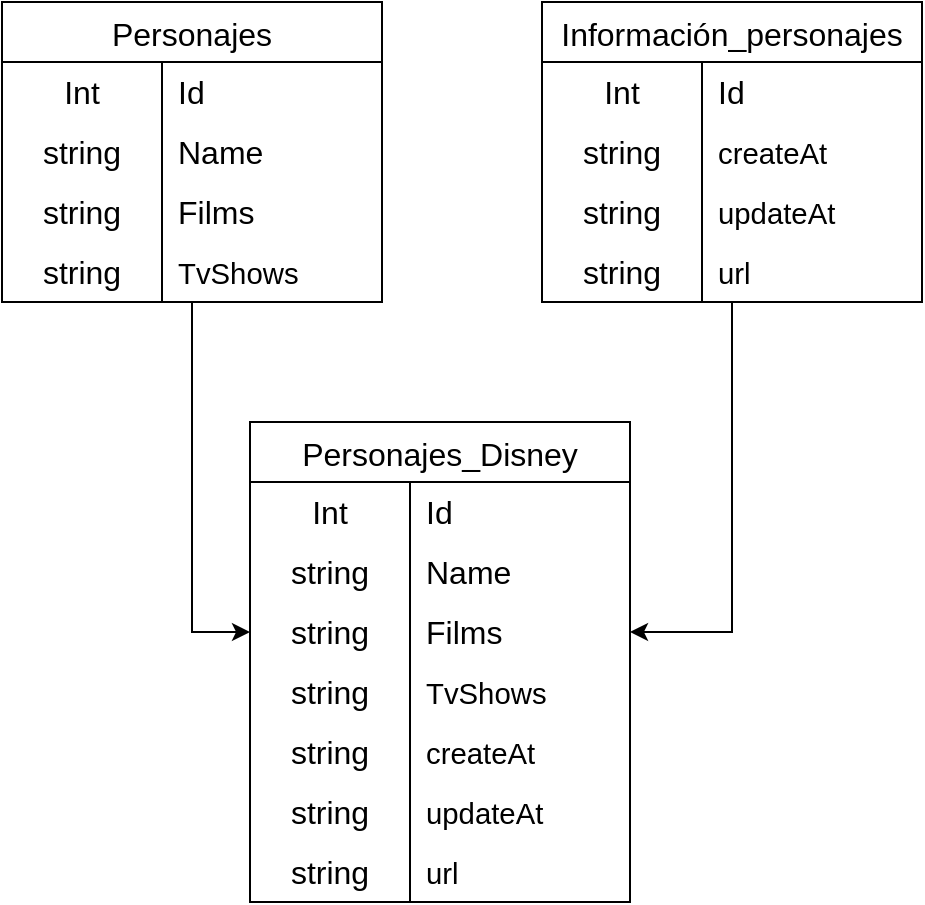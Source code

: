 <mxfile version="26.2.8">
  <diagram name="Página-1" id="vSk2lG3FpKrfV-mYr21L">
    <mxGraphModel grid="1" page="1" gridSize="10" guides="1" tooltips="1" connect="1" arrows="1" fold="1" pageScale="1" pageWidth="827" pageHeight="1169" math="0" shadow="0">
      <root>
        <mxCell id="0" />
        <mxCell id="1" parent="0" />
        <mxCell id="FcnxupR0SD0-MRJQGnLf-106" style="edgeStyle=orthogonalEdgeStyle;rounded=0;orthogonalLoop=1;jettySize=auto;html=1;entryX=0;entryY=0.5;entryDx=0;entryDy=0;" edge="1" parent="1" source="FcnxupR0SD0-MRJQGnLf-41" target="FcnxupR0SD0-MRJQGnLf-100">
          <mxGeometry relative="1" as="geometry" />
        </mxCell>
        <mxCell id="FcnxupR0SD0-MRJQGnLf-41" value="Personajes" style="shape=table;startSize=30;container=1;collapsible=0;childLayout=tableLayout;fixedRows=1;rowLines=0;fontStyle=0;strokeColor=default;fontSize=16;" vertex="1" parent="1">
          <mxGeometry x="100" y="510" width="190" height="150" as="geometry" />
        </mxCell>
        <mxCell id="FcnxupR0SD0-MRJQGnLf-42" value="" style="shape=tableRow;horizontal=0;startSize=0;swimlaneHead=0;swimlaneBody=0;top=0;left=0;bottom=0;right=0;collapsible=0;dropTarget=0;fillColor=none;points=[[0,0.5],[1,0.5]];portConstraint=eastwest;strokeColor=inherit;fontSize=16;" vertex="1" parent="FcnxupR0SD0-MRJQGnLf-41">
          <mxGeometry y="30" width="190" height="30" as="geometry" />
        </mxCell>
        <mxCell id="FcnxupR0SD0-MRJQGnLf-43" value="Int" style="shape=partialRectangle;html=1;whiteSpace=wrap;connectable=0;fillColor=none;top=0;left=0;bottom=0;right=0;overflow=hidden;pointerEvents=1;strokeColor=inherit;fontSize=16;" vertex="1" parent="FcnxupR0SD0-MRJQGnLf-42">
          <mxGeometry width="80" height="30" as="geometry">
            <mxRectangle width="80" height="30" as="alternateBounds" />
          </mxGeometry>
        </mxCell>
        <mxCell id="FcnxupR0SD0-MRJQGnLf-44" value="Id&lt;span style=&quot;white-space: pre;&quot;&gt;&#x9;&lt;/span&gt;" style="shape=partialRectangle;html=1;whiteSpace=wrap;connectable=0;fillColor=none;top=0;left=0;bottom=0;right=0;align=left;spacingLeft=6;overflow=hidden;strokeColor=inherit;fontSize=16;" vertex="1" parent="FcnxupR0SD0-MRJQGnLf-42">
          <mxGeometry x="80" width="110" height="30" as="geometry">
            <mxRectangle width="110" height="30" as="alternateBounds" />
          </mxGeometry>
        </mxCell>
        <mxCell id="FcnxupR0SD0-MRJQGnLf-45" value="" style="shape=tableRow;horizontal=0;startSize=0;swimlaneHead=0;swimlaneBody=0;top=0;left=0;bottom=0;right=0;collapsible=0;dropTarget=0;fillColor=none;points=[[0,0.5],[1,0.5]];portConstraint=eastwest;strokeColor=inherit;fontSize=16;" vertex="1" parent="FcnxupR0SD0-MRJQGnLf-41">
          <mxGeometry y="60" width="190" height="30" as="geometry" />
        </mxCell>
        <mxCell id="FcnxupR0SD0-MRJQGnLf-46" value="string" style="shape=partialRectangle;html=1;whiteSpace=wrap;connectable=0;fillColor=none;top=0;left=0;bottom=0;right=0;overflow=hidden;strokeColor=inherit;fontSize=16;" vertex="1" parent="FcnxupR0SD0-MRJQGnLf-45">
          <mxGeometry width="80" height="30" as="geometry">
            <mxRectangle width="80" height="30" as="alternateBounds" />
          </mxGeometry>
        </mxCell>
        <mxCell id="FcnxupR0SD0-MRJQGnLf-47" value="Name" style="shape=partialRectangle;html=1;whiteSpace=wrap;connectable=0;fillColor=none;top=0;left=0;bottom=0;right=0;align=left;spacingLeft=6;overflow=hidden;strokeColor=inherit;fontSize=16;" vertex="1" parent="FcnxupR0SD0-MRJQGnLf-45">
          <mxGeometry x="80" width="110" height="30" as="geometry">
            <mxRectangle width="110" height="30" as="alternateBounds" />
          </mxGeometry>
        </mxCell>
        <mxCell id="FcnxupR0SD0-MRJQGnLf-48" value="" style="shape=tableRow;horizontal=0;startSize=0;swimlaneHead=0;swimlaneBody=0;top=0;left=0;bottom=0;right=0;collapsible=0;dropTarget=0;fillColor=none;points=[[0,0.5],[1,0.5]];portConstraint=eastwest;strokeColor=inherit;fontSize=16;" vertex="1" parent="FcnxupR0SD0-MRJQGnLf-41">
          <mxGeometry y="90" width="190" height="30" as="geometry" />
        </mxCell>
        <mxCell id="FcnxupR0SD0-MRJQGnLf-49" value="string" style="shape=partialRectangle;html=1;whiteSpace=wrap;connectable=0;fillColor=none;top=0;left=0;bottom=0;right=0;overflow=hidden;strokeColor=inherit;fontSize=16;" vertex="1" parent="FcnxupR0SD0-MRJQGnLf-48">
          <mxGeometry width="80" height="30" as="geometry">
            <mxRectangle width="80" height="30" as="alternateBounds" />
          </mxGeometry>
        </mxCell>
        <mxCell id="FcnxupR0SD0-MRJQGnLf-50" value="Films" style="shape=partialRectangle;html=1;whiteSpace=wrap;connectable=0;fillColor=none;top=0;left=0;bottom=0;right=0;align=left;spacingLeft=6;overflow=hidden;strokeColor=inherit;fontSize=16;" vertex="1" parent="FcnxupR0SD0-MRJQGnLf-48">
          <mxGeometry x="80" width="110" height="30" as="geometry">
            <mxRectangle width="110" height="30" as="alternateBounds" />
          </mxGeometry>
        </mxCell>
        <mxCell id="FcnxupR0SD0-MRJQGnLf-51" style="shape=tableRow;horizontal=0;startSize=0;swimlaneHead=0;swimlaneBody=0;top=0;left=0;bottom=0;right=0;collapsible=0;dropTarget=0;fillColor=none;points=[[0,0.5],[1,0.5]];portConstraint=eastwest;strokeColor=inherit;fontSize=16;" vertex="1" parent="FcnxupR0SD0-MRJQGnLf-41">
          <mxGeometry y="120" width="190" height="30" as="geometry" />
        </mxCell>
        <mxCell id="FcnxupR0SD0-MRJQGnLf-52" value="string" style="shape=partialRectangle;html=1;whiteSpace=wrap;connectable=0;fillColor=none;top=0;left=0;bottom=0;right=0;overflow=hidden;strokeColor=inherit;fontSize=16;" vertex="1" parent="FcnxupR0SD0-MRJQGnLf-51">
          <mxGeometry width="80" height="30" as="geometry">
            <mxRectangle width="80" height="30" as="alternateBounds" />
          </mxGeometry>
        </mxCell>
        <mxCell id="FcnxupR0SD0-MRJQGnLf-53" value="&lt;span style=&quot;font-size: 11pt; line-height: 115%; color: black;&quot;&gt;TvShows&lt;/span&gt;" style="shape=partialRectangle;html=1;whiteSpace=wrap;connectable=0;fillColor=none;top=0;left=0;bottom=0;right=0;align=left;spacingLeft=6;overflow=hidden;strokeColor=inherit;fontSize=16;" vertex="1" parent="FcnxupR0SD0-MRJQGnLf-51">
          <mxGeometry x="80" width="110" height="30" as="geometry">
            <mxRectangle width="110" height="30" as="alternateBounds" />
          </mxGeometry>
        </mxCell>
        <mxCell id="FcnxupR0SD0-MRJQGnLf-107" style="edgeStyle=orthogonalEdgeStyle;rounded=0;orthogonalLoop=1;jettySize=auto;html=1;entryX=1;entryY=0.5;entryDx=0;entryDy=0;" edge="1" parent="1" source="FcnxupR0SD0-MRJQGnLf-54" target="FcnxupR0SD0-MRJQGnLf-100">
          <mxGeometry relative="1" as="geometry" />
        </mxCell>
        <mxCell id="FcnxupR0SD0-MRJQGnLf-54" value="Información_personajes" style="shape=table;startSize=30;container=1;collapsible=0;childLayout=tableLayout;fixedRows=1;rowLines=0;fontStyle=0;strokeColor=default;fontSize=16;" vertex="1" parent="1">
          <mxGeometry x="370" y="510" width="190" height="150" as="geometry" />
        </mxCell>
        <mxCell id="FcnxupR0SD0-MRJQGnLf-55" value="" style="shape=tableRow;horizontal=0;startSize=0;swimlaneHead=0;swimlaneBody=0;top=0;left=0;bottom=0;right=0;collapsible=0;dropTarget=0;fillColor=none;points=[[0,0.5],[1,0.5]];portConstraint=eastwest;strokeColor=inherit;fontSize=16;" vertex="1" parent="FcnxupR0SD0-MRJQGnLf-54">
          <mxGeometry y="30" width="190" height="30" as="geometry" />
        </mxCell>
        <mxCell id="FcnxupR0SD0-MRJQGnLf-56" value="Int" style="shape=partialRectangle;html=1;whiteSpace=wrap;connectable=0;fillColor=none;top=0;left=0;bottom=0;right=0;overflow=hidden;pointerEvents=1;strokeColor=inherit;fontSize=16;" vertex="1" parent="FcnxupR0SD0-MRJQGnLf-55">
          <mxGeometry width="80" height="30" as="geometry">
            <mxRectangle width="80" height="30" as="alternateBounds" />
          </mxGeometry>
        </mxCell>
        <mxCell id="FcnxupR0SD0-MRJQGnLf-57" value="Id&lt;span style=&quot;white-space: pre;&quot;&gt;&#x9;&lt;/span&gt;" style="shape=partialRectangle;html=1;whiteSpace=wrap;connectable=0;fillColor=none;top=0;left=0;bottom=0;right=0;align=left;spacingLeft=6;overflow=hidden;strokeColor=inherit;fontSize=16;" vertex="1" parent="FcnxupR0SD0-MRJQGnLf-55">
          <mxGeometry x="80" width="110" height="30" as="geometry">
            <mxRectangle width="110" height="30" as="alternateBounds" />
          </mxGeometry>
        </mxCell>
        <mxCell id="FcnxupR0SD0-MRJQGnLf-58" value="" style="shape=tableRow;horizontal=0;startSize=0;swimlaneHead=0;swimlaneBody=0;top=0;left=0;bottom=0;right=0;collapsible=0;dropTarget=0;fillColor=none;points=[[0,0.5],[1,0.5]];portConstraint=eastwest;strokeColor=inherit;fontSize=16;" vertex="1" parent="FcnxupR0SD0-MRJQGnLf-54">
          <mxGeometry y="60" width="190" height="30" as="geometry" />
        </mxCell>
        <mxCell id="FcnxupR0SD0-MRJQGnLf-59" value="string" style="shape=partialRectangle;html=1;whiteSpace=wrap;connectable=0;fillColor=none;top=0;left=0;bottom=0;right=0;overflow=hidden;strokeColor=inherit;fontSize=16;" vertex="1" parent="FcnxupR0SD0-MRJQGnLf-58">
          <mxGeometry width="80" height="30" as="geometry">
            <mxRectangle width="80" height="30" as="alternateBounds" />
          </mxGeometry>
        </mxCell>
        <mxCell id="FcnxupR0SD0-MRJQGnLf-60" value="&lt;span style=&quot;font-size: 11pt; line-height: 115%; font-family: &amp;quot;Aptos Narrow&amp;quot;, sans-serif;&quot;&gt;createAt&lt;/span&gt;" style="shape=partialRectangle;html=1;whiteSpace=wrap;connectable=0;fillColor=none;top=0;left=0;bottom=0;right=0;align=left;spacingLeft=6;overflow=hidden;strokeColor=inherit;fontSize=16;" vertex="1" parent="FcnxupR0SD0-MRJQGnLf-58">
          <mxGeometry x="80" width="110" height="30" as="geometry">
            <mxRectangle width="110" height="30" as="alternateBounds" />
          </mxGeometry>
        </mxCell>
        <mxCell id="FcnxupR0SD0-MRJQGnLf-61" value="" style="shape=tableRow;horizontal=0;startSize=0;swimlaneHead=0;swimlaneBody=0;top=0;left=0;bottom=0;right=0;collapsible=0;dropTarget=0;fillColor=none;points=[[0,0.5],[1,0.5]];portConstraint=eastwest;strokeColor=inherit;fontSize=16;" vertex="1" parent="FcnxupR0SD0-MRJQGnLf-54">
          <mxGeometry y="90" width="190" height="30" as="geometry" />
        </mxCell>
        <mxCell id="FcnxupR0SD0-MRJQGnLf-62" value="string" style="shape=partialRectangle;html=1;whiteSpace=wrap;connectable=0;fillColor=none;top=0;left=0;bottom=0;right=0;overflow=hidden;strokeColor=inherit;fontSize=16;" vertex="1" parent="FcnxupR0SD0-MRJQGnLf-61">
          <mxGeometry width="80" height="30" as="geometry">
            <mxRectangle width="80" height="30" as="alternateBounds" />
          </mxGeometry>
        </mxCell>
        <mxCell id="FcnxupR0SD0-MRJQGnLf-63" value="&lt;span style=&quot;font-size: 11pt; line-height: 115%; font-family: &amp;quot;Aptos Narrow&amp;quot;, sans-serif;&quot;&gt;updateAt&lt;/span&gt;" style="shape=partialRectangle;html=1;whiteSpace=wrap;connectable=0;fillColor=none;top=0;left=0;bottom=0;right=0;align=left;spacingLeft=6;overflow=hidden;strokeColor=inherit;fontSize=16;" vertex="1" parent="FcnxupR0SD0-MRJQGnLf-61">
          <mxGeometry x="80" width="110" height="30" as="geometry">
            <mxRectangle width="110" height="30" as="alternateBounds" />
          </mxGeometry>
        </mxCell>
        <mxCell id="FcnxupR0SD0-MRJQGnLf-64" style="shape=tableRow;horizontal=0;startSize=0;swimlaneHead=0;swimlaneBody=0;top=0;left=0;bottom=0;right=0;collapsible=0;dropTarget=0;fillColor=none;points=[[0,0.5],[1,0.5]];portConstraint=eastwest;strokeColor=inherit;fontSize=16;" vertex="1" parent="FcnxupR0SD0-MRJQGnLf-54">
          <mxGeometry y="120" width="190" height="30" as="geometry" />
        </mxCell>
        <mxCell id="FcnxupR0SD0-MRJQGnLf-65" value="string" style="shape=partialRectangle;html=1;whiteSpace=wrap;connectable=0;fillColor=none;top=0;left=0;bottom=0;right=0;overflow=hidden;strokeColor=inherit;fontSize=16;" vertex="1" parent="FcnxupR0SD0-MRJQGnLf-64">
          <mxGeometry width="80" height="30" as="geometry">
            <mxRectangle width="80" height="30" as="alternateBounds" />
          </mxGeometry>
        </mxCell>
        <mxCell id="FcnxupR0SD0-MRJQGnLf-66" value="&lt;span style=&quot;font-size: 11pt; line-height: 115%; color: black;&quot;&gt;url&lt;/span&gt;" style="shape=partialRectangle;html=1;whiteSpace=wrap;connectable=0;fillColor=none;top=0;left=0;bottom=0;right=0;align=left;spacingLeft=6;overflow=hidden;strokeColor=inherit;fontSize=16;" vertex="1" parent="FcnxupR0SD0-MRJQGnLf-64">
          <mxGeometry x="80" width="110" height="30" as="geometry">
            <mxRectangle width="110" height="30" as="alternateBounds" />
          </mxGeometry>
        </mxCell>
        <mxCell id="FcnxupR0SD0-MRJQGnLf-80" value="Personajes_Disney" style="shape=table;startSize=30;container=1;collapsible=0;childLayout=tableLayout;fixedRows=1;rowLines=0;fontStyle=0;strokeColor=default;fontSize=16;" vertex="1" parent="1">
          <mxGeometry x="224" y="720" width="190" height="240" as="geometry" />
        </mxCell>
        <mxCell id="FcnxupR0SD0-MRJQGnLf-94" value="" style="shape=tableRow;horizontal=0;startSize=0;swimlaneHead=0;swimlaneBody=0;top=0;left=0;bottom=0;right=0;collapsible=0;dropTarget=0;fillColor=none;points=[[0,0.5],[1,0.5]];portConstraint=eastwest;strokeColor=inherit;fontSize=16;" vertex="1" parent="FcnxupR0SD0-MRJQGnLf-80">
          <mxGeometry y="30" width="190" height="30" as="geometry" />
        </mxCell>
        <mxCell id="FcnxupR0SD0-MRJQGnLf-95" value="Int" style="shape=partialRectangle;html=1;whiteSpace=wrap;connectable=0;fillColor=none;top=0;left=0;bottom=0;right=0;overflow=hidden;pointerEvents=1;strokeColor=inherit;fontSize=16;" vertex="1" parent="FcnxupR0SD0-MRJQGnLf-94">
          <mxGeometry width="80" height="30" as="geometry">
            <mxRectangle width="80" height="30" as="alternateBounds" />
          </mxGeometry>
        </mxCell>
        <mxCell id="FcnxupR0SD0-MRJQGnLf-96" value="Id&lt;span style=&quot;white-space: pre;&quot;&gt;&#x9;&lt;/span&gt;" style="shape=partialRectangle;html=1;whiteSpace=wrap;connectable=0;fillColor=none;top=0;left=0;bottom=0;right=0;align=left;spacingLeft=6;overflow=hidden;strokeColor=inherit;fontSize=16;" vertex="1" parent="FcnxupR0SD0-MRJQGnLf-94">
          <mxGeometry x="80" width="110" height="30" as="geometry">
            <mxRectangle width="110" height="30" as="alternateBounds" />
          </mxGeometry>
        </mxCell>
        <mxCell id="FcnxupR0SD0-MRJQGnLf-97" value="" style="shape=tableRow;horizontal=0;startSize=0;swimlaneHead=0;swimlaneBody=0;top=0;left=0;bottom=0;right=0;collapsible=0;dropTarget=0;fillColor=none;points=[[0,0.5],[1,0.5]];portConstraint=eastwest;strokeColor=inherit;fontSize=16;" vertex="1" parent="FcnxupR0SD0-MRJQGnLf-80">
          <mxGeometry y="60" width="190" height="30" as="geometry" />
        </mxCell>
        <mxCell id="FcnxupR0SD0-MRJQGnLf-98" value="string" style="shape=partialRectangle;html=1;whiteSpace=wrap;connectable=0;fillColor=none;top=0;left=0;bottom=0;right=0;overflow=hidden;strokeColor=inherit;fontSize=16;" vertex="1" parent="FcnxupR0SD0-MRJQGnLf-97">
          <mxGeometry width="80" height="30" as="geometry">
            <mxRectangle width="80" height="30" as="alternateBounds" />
          </mxGeometry>
        </mxCell>
        <mxCell id="FcnxupR0SD0-MRJQGnLf-99" value="Name" style="shape=partialRectangle;html=1;whiteSpace=wrap;connectable=0;fillColor=none;top=0;left=0;bottom=0;right=0;align=left;spacingLeft=6;overflow=hidden;strokeColor=inherit;fontSize=16;" vertex="1" parent="FcnxupR0SD0-MRJQGnLf-97">
          <mxGeometry x="80" width="110" height="30" as="geometry">
            <mxRectangle width="110" height="30" as="alternateBounds" />
          </mxGeometry>
        </mxCell>
        <mxCell id="FcnxupR0SD0-MRJQGnLf-100" value="" style="shape=tableRow;horizontal=0;startSize=0;swimlaneHead=0;swimlaneBody=0;top=0;left=0;bottom=0;right=0;collapsible=0;dropTarget=0;fillColor=none;points=[[0,0.5],[1,0.5]];portConstraint=eastwest;strokeColor=inherit;fontSize=16;" vertex="1" parent="FcnxupR0SD0-MRJQGnLf-80">
          <mxGeometry y="90" width="190" height="30" as="geometry" />
        </mxCell>
        <mxCell id="FcnxupR0SD0-MRJQGnLf-101" value="string" style="shape=partialRectangle;html=1;whiteSpace=wrap;connectable=0;fillColor=none;top=0;left=0;bottom=0;right=0;overflow=hidden;strokeColor=inherit;fontSize=16;" vertex="1" parent="FcnxupR0SD0-MRJQGnLf-100">
          <mxGeometry width="80" height="30" as="geometry">
            <mxRectangle width="80" height="30" as="alternateBounds" />
          </mxGeometry>
        </mxCell>
        <mxCell id="FcnxupR0SD0-MRJQGnLf-102" value="Films" style="shape=partialRectangle;html=1;whiteSpace=wrap;connectable=0;fillColor=none;top=0;left=0;bottom=0;right=0;align=left;spacingLeft=6;overflow=hidden;strokeColor=inherit;fontSize=16;" vertex="1" parent="FcnxupR0SD0-MRJQGnLf-100">
          <mxGeometry x="80" width="110" height="30" as="geometry">
            <mxRectangle width="110" height="30" as="alternateBounds" />
          </mxGeometry>
        </mxCell>
        <mxCell id="FcnxupR0SD0-MRJQGnLf-103" style="shape=tableRow;horizontal=0;startSize=0;swimlaneHead=0;swimlaneBody=0;top=0;left=0;bottom=0;right=0;collapsible=0;dropTarget=0;fillColor=none;points=[[0,0.5],[1,0.5]];portConstraint=eastwest;strokeColor=inherit;fontSize=16;" vertex="1" parent="FcnxupR0SD0-MRJQGnLf-80">
          <mxGeometry y="120" width="190" height="30" as="geometry" />
        </mxCell>
        <mxCell id="FcnxupR0SD0-MRJQGnLf-104" value="string" style="shape=partialRectangle;html=1;whiteSpace=wrap;connectable=0;fillColor=none;top=0;left=0;bottom=0;right=0;overflow=hidden;strokeColor=inherit;fontSize=16;" vertex="1" parent="FcnxupR0SD0-MRJQGnLf-103">
          <mxGeometry width="80" height="30" as="geometry">
            <mxRectangle width="80" height="30" as="alternateBounds" />
          </mxGeometry>
        </mxCell>
        <mxCell id="FcnxupR0SD0-MRJQGnLf-105" value="&lt;span style=&quot;font-size: 11pt; line-height: 115%; color: black;&quot;&gt;TvShows&lt;/span&gt;" style="shape=partialRectangle;html=1;whiteSpace=wrap;connectable=0;fillColor=none;top=0;left=0;bottom=0;right=0;align=left;spacingLeft=6;overflow=hidden;strokeColor=inherit;fontSize=16;" vertex="1" parent="FcnxupR0SD0-MRJQGnLf-103">
          <mxGeometry x="80" width="110" height="30" as="geometry">
            <mxRectangle width="110" height="30" as="alternateBounds" />
          </mxGeometry>
        </mxCell>
        <mxCell id="FcnxupR0SD0-MRJQGnLf-84" value="" style="shape=tableRow;horizontal=0;startSize=0;swimlaneHead=0;swimlaneBody=0;top=0;left=0;bottom=0;right=0;collapsible=0;dropTarget=0;fillColor=none;points=[[0,0.5],[1,0.5]];portConstraint=eastwest;strokeColor=inherit;fontSize=16;" vertex="1" parent="FcnxupR0SD0-MRJQGnLf-80">
          <mxGeometry y="150" width="190" height="30" as="geometry" />
        </mxCell>
        <mxCell id="FcnxupR0SD0-MRJQGnLf-85" value="string" style="shape=partialRectangle;html=1;whiteSpace=wrap;connectable=0;fillColor=none;top=0;left=0;bottom=0;right=0;overflow=hidden;strokeColor=inherit;fontSize=16;" vertex="1" parent="FcnxupR0SD0-MRJQGnLf-84">
          <mxGeometry width="80" height="30" as="geometry">
            <mxRectangle width="80" height="30" as="alternateBounds" />
          </mxGeometry>
        </mxCell>
        <mxCell id="FcnxupR0SD0-MRJQGnLf-86" value="&lt;span style=&quot;font-size: 11pt; line-height: 115%; font-family: &amp;quot;Aptos Narrow&amp;quot;, sans-serif;&quot;&gt;createAt&lt;/span&gt;" style="shape=partialRectangle;html=1;whiteSpace=wrap;connectable=0;fillColor=none;top=0;left=0;bottom=0;right=0;align=left;spacingLeft=6;overflow=hidden;strokeColor=inherit;fontSize=16;" vertex="1" parent="FcnxupR0SD0-MRJQGnLf-84">
          <mxGeometry x="80" width="110" height="30" as="geometry">
            <mxRectangle width="110" height="30" as="alternateBounds" />
          </mxGeometry>
        </mxCell>
        <mxCell id="FcnxupR0SD0-MRJQGnLf-87" value="" style="shape=tableRow;horizontal=0;startSize=0;swimlaneHead=0;swimlaneBody=0;top=0;left=0;bottom=0;right=0;collapsible=0;dropTarget=0;fillColor=none;points=[[0,0.5],[1,0.5]];portConstraint=eastwest;strokeColor=inherit;fontSize=16;" vertex="1" parent="FcnxupR0SD0-MRJQGnLf-80">
          <mxGeometry y="180" width="190" height="30" as="geometry" />
        </mxCell>
        <mxCell id="FcnxupR0SD0-MRJQGnLf-88" value="string" style="shape=partialRectangle;html=1;whiteSpace=wrap;connectable=0;fillColor=none;top=0;left=0;bottom=0;right=0;overflow=hidden;strokeColor=inherit;fontSize=16;" vertex="1" parent="FcnxupR0SD0-MRJQGnLf-87">
          <mxGeometry width="80" height="30" as="geometry">
            <mxRectangle width="80" height="30" as="alternateBounds" />
          </mxGeometry>
        </mxCell>
        <mxCell id="FcnxupR0SD0-MRJQGnLf-89" value="&lt;span style=&quot;font-size: 11pt; line-height: 115%; font-family: &amp;quot;Aptos Narrow&amp;quot;, sans-serif;&quot;&gt;updateAt&lt;/span&gt;" style="shape=partialRectangle;html=1;whiteSpace=wrap;connectable=0;fillColor=none;top=0;left=0;bottom=0;right=0;align=left;spacingLeft=6;overflow=hidden;strokeColor=inherit;fontSize=16;" vertex="1" parent="FcnxupR0SD0-MRJQGnLf-87">
          <mxGeometry x="80" width="110" height="30" as="geometry">
            <mxRectangle width="110" height="30" as="alternateBounds" />
          </mxGeometry>
        </mxCell>
        <mxCell id="FcnxupR0SD0-MRJQGnLf-90" style="shape=tableRow;horizontal=0;startSize=0;swimlaneHead=0;swimlaneBody=0;top=0;left=0;bottom=0;right=0;collapsible=0;dropTarget=0;fillColor=none;points=[[0,0.5],[1,0.5]];portConstraint=eastwest;strokeColor=inherit;fontSize=16;" vertex="1" parent="FcnxupR0SD0-MRJQGnLf-80">
          <mxGeometry y="210" width="190" height="30" as="geometry" />
        </mxCell>
        <mxCell id="FcnxupR0SD0-MRJQGnLf-91" value="string" style="shape=partialRectangle;html=1;whiteSpace=wrap;connectable=0;fillColor=none;top=0;left=0;bottom=0;right=0;overflow=hidden;strokeColor=inherit;fontSize=16;" vertex="1" parent="FcnxupR0SD0-MRJQGnLf-90">
          <mxGeometry width="80" height="30" as="geometry">
            <mxRectangle width="80" height="30" as="alternateBounds" />
          </mxGeometry>
        </mxCell>
        <mxCell id="FcnxupR0SD0-MRJQGnLf-92" value="&lt;span style=&quot;font-size: 11pt; line-height: 115%; color: black;&quot;&gt;url&lt;/span&gt;" style="shape=partialRectangle;html=1;whiteSpace=wrap;connectable=0;fillColor=none;top=0;left=0;bottom=0;right=0;align=left;spacingLeft=6;overflow=hidden;strokeColor=inherit;fontSize=16;" vertex="1" parent="FcnxupR0SD0-MRJQGnLf-90">
          <mxGeometry x="80" width="110" height="30" as="geometry">
            <mxRectangle width="110" height="30" as="alternateBounds" />
          </mxGeometry>
        </mxCell>
      </root>
    </mxGraphModel>
  </diagram>
</mxfile>
